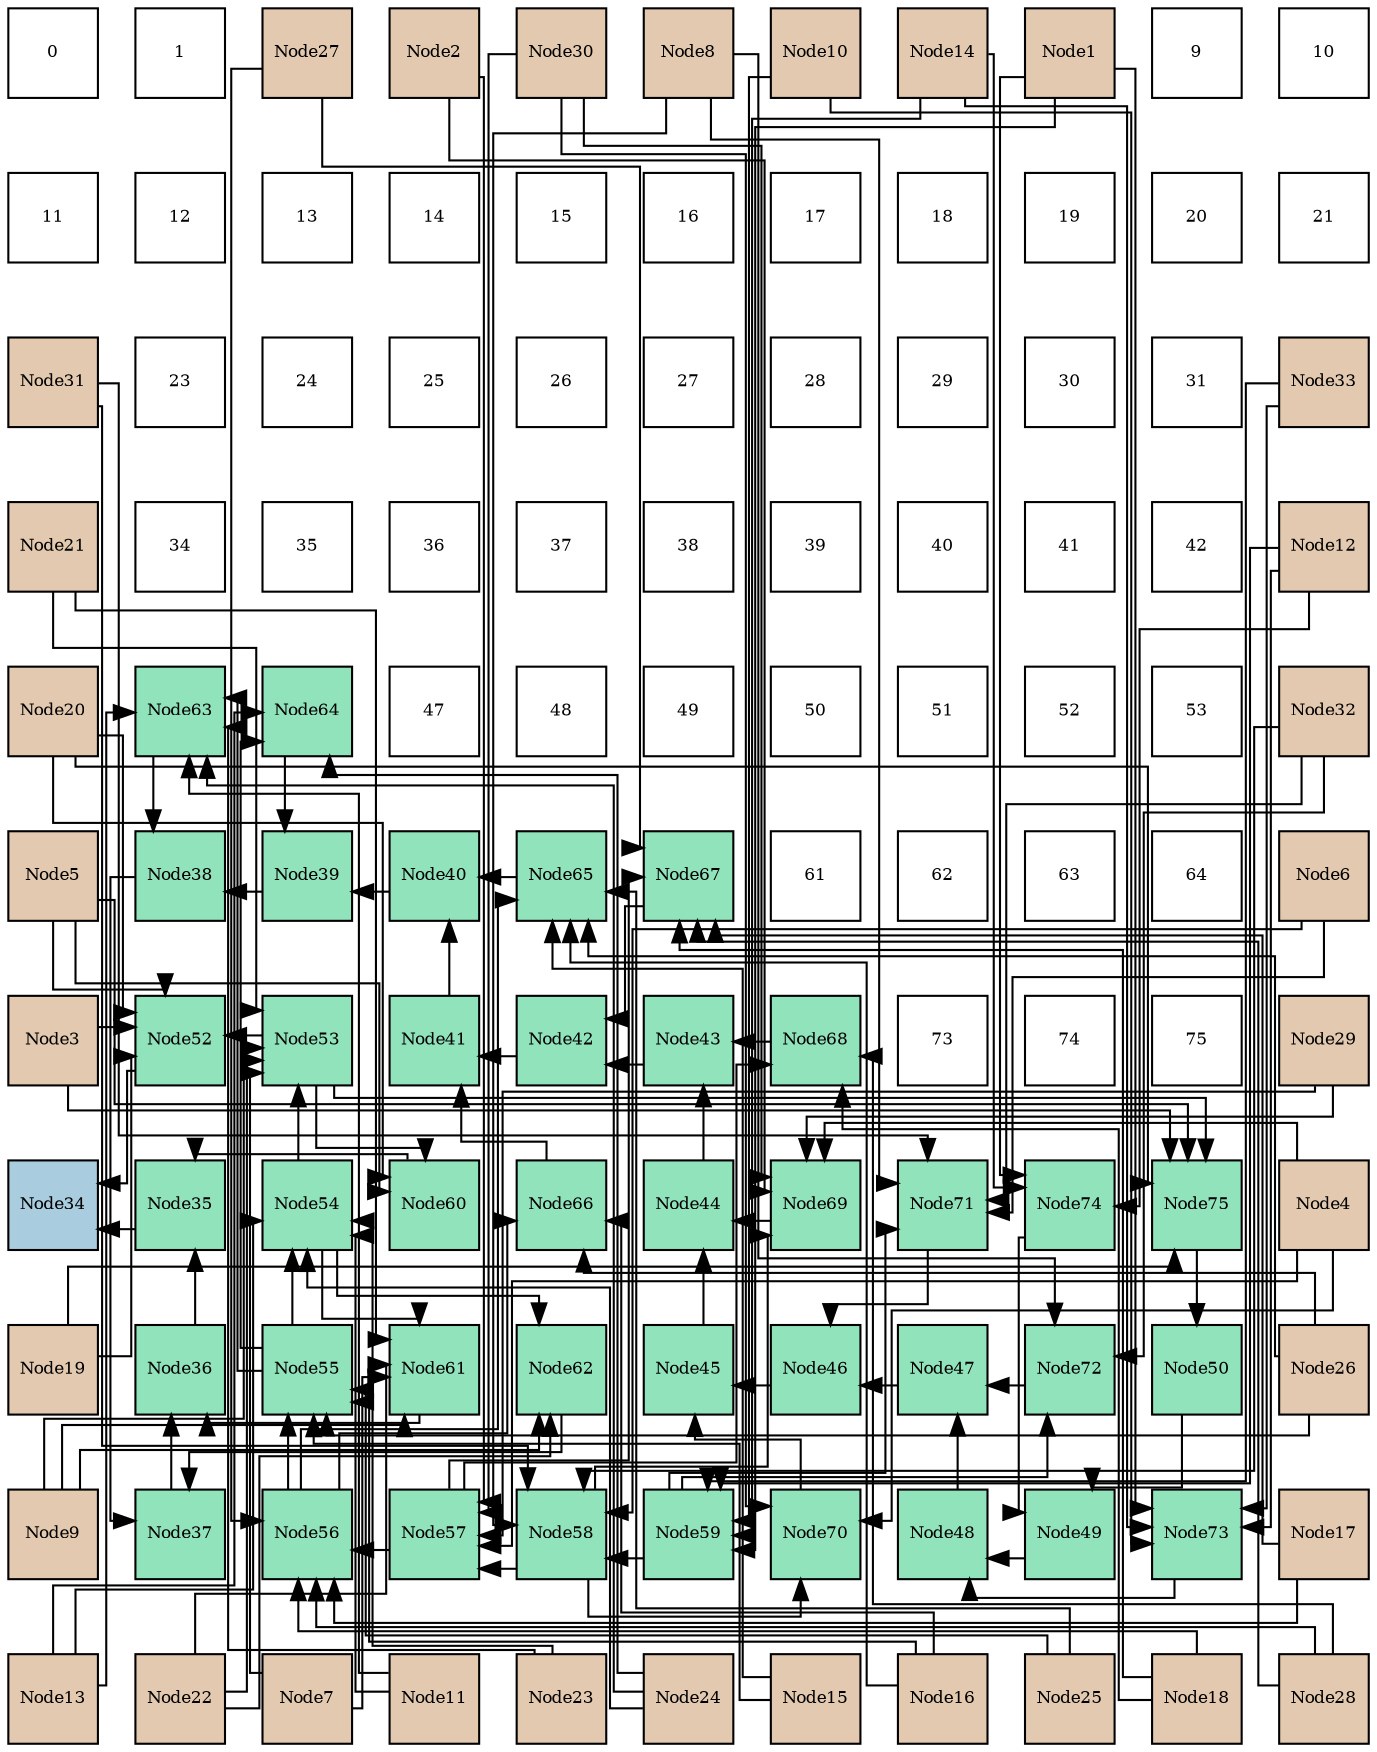 digraph layout{
 rankdir=TB;
 splines=ortho;
 node [style=filled shape=square fixedsize=true width=0.6];
0[label="0", fontsize=8, fillcolor="#ffffff"];
1[label="1", fontsize=8, fillcolor="#ffffff"];
2[label="Node27", fontsize=8, fillcolor="#e3c9af"];
3[label="Node2", fontsize=8, fillcolor="#e3c9af"];
4[label="Node30", fontsize=8, fillcolor="#e3c9af"];
5[label="Node8", fontsize=8, fillcolor="#e3c9af"];
6[label="Node10", fontsize=8, fillcolor="#e3c9af"];
7[label="Node14", fontsize=8, fillcolor="#e3c9af"];
8[label="Node1", fontsize=8, fillcolor="#e3c9af"];
9[label="9", fontsize=8, fillcolor="#ffffff"];
10[label="10", fontsize=8, fillcolor="#ffffff"];
11[label="11", fontsize=8, fillcolor="#ffffff"];
12[label="12", fontsize=8, fillcolor="#ffffff"];
13[label="13", fontsize=8, fillcolor="#ffffff"];
14[label="14", fontsize=8, fillcolor="#ffffff"];
15[label="15", fontsize=8, fillcolor="#ffffff"];
16[label="16", fontsize=8, fillcolor="#ffffff"];
17[label="17", fontsize=8, fillcolor="#ffffff"];
18[label="18", fontsize=8, fillcolor="#ffffff"];
19[label="19", fontsize=8, fillcolor="#ffffff"];
20[label="20", fontsize=8, fillcolor="#ffffff"];
21[label="21", fontsize=8, fillcolor="#ffffff"];
22[label="Node31", fontsize=8, fillcolor="#e3c9af"];
23[label="23", fontsize=8, fillcolor="#ffffff"];
24[label="24", fontsize=8, fillcolor="#ffffff"];
25[label="25", fontsize=8, fillcolor="#ffffff"];
26[label="26", fontsize=8, fillcolor="#ffffff"];
27[label="27", fontsize=8, fillcolor="#ffffff"];
28[label="28", fontsize=8, fillcolor="#ffffff"];
29[label="29", fontsize=8, fillcolor="#ffffff"];
30[label="30", fontsize=8, fillcolor="#ffffff"];
31[label="31", fontsize=8, fillcolor="#ffffff"];
32[label="Node33", fontsize=8, fillcolor="#e3c9af"];
33[label="Node21", fontsize=8, fillcolor="#e3c9af"];
34[label="34", fontsize=8, fillcolor="#ffffff"];
35[label="35", fontsize=8, fillcolor="#ffffff"];
36[label="36", fontsize=8, fillcolor="#ffffff"];
37[label="37", fontsize=8, fillcolor="#ffffff"];
38[label="38", fontsize=8, fillcolor="#ffffff"];
39[label="39", fontsize=8, fillcolor="#ffffff"];
40[label="40", fontsize=8, fillcolor="#ffffff"];
41[label="41", fontsize=8, fillcolor="#ffffff"];
42[label="42", fontsize=8, fillcolor="#ffffff"];
43[label="Node12", fontsize=8, fillcolor="#e3c9af"];
44[label="Node20", fontsize=8, fillcolor="#e3c9af"];
45[label="Node63", fontsize=8, fillcolor="#91e3bb"];
46[label="Node64", fontsize=8, fillcolor="#91e3bb"];
47[label="47", fontsize=8, fillcolor="#ffffff"];
48[label="48", fontsize=8, fillcolor="#ffffff"];
49[label="49", fontsize=8, fillcolor="#ffffff"];
50[label="50", fontsize=8, fillcolor="#ffffff"];
51[label="51", fontsize=8, fillcolor="#ffffff"];
52[label="52", fontsize=8, fillcolor="#ffffff"];
53[label="53", fontsize=8, fillcolor="#ffffff"];
54[label="Node32", fontsize=8, fillcolor="#e3c9af"];
55[label="Node5", fontsize=8, fillcolor="#e3c9af"];
56[label="Node38", fontsize=8, fillcolor="#91e3bb"];
57[label="Node39", fontsize=8, fillcolor="#91e3bb"];
58[label="Node40", fontsize=8, fillcolor="#91e3bb"];
59[label="Node65", fontsize=8, fillcolor="#91e3bb"];
60[label="Node67", fontsize=8, fillcolor="#91e3bb"];
61[label="61", fontsize=8, fillcolor="#ffffff"];
62[label="62", fontsize=8, fillcolor="#ffffff"];
63[label="63", fontsize=8, fillcolor="#ffffff"];
64[label="64", fontsize=8, fillcolor="#ffffff"];
65[label="Node6", fontsize=8, fillcolor="#e3c9af"];
66[label="Node3", fontsize=8, fillcolor="#e3c9af"];
67[label="Node52", fontsize=8, fillcolor="#91e3bb"];
68[label="Node53", fontsize=8, fillcolor="#91e3bb"];
69[label="Node41", fontsize=8, fillcolor="#91e3bb"];
70[label="Node42", fontsize=8, fillcolor="#91e3bb"];
71[label="Node43", fontsize=8, fillcolor="#91e3bb"];
72[label="Node68", fontsize=8, fillcolor="#91e3bb"];
73[label="73", fontsize=8, fillcolor="#ffffff"];
74[label="74", fontsize=8, fillcolor="#ffffff"];
75[label="75", fontsize=8, fillcolor="#ffffff"];
76[label="Node29", fontsize=8, fillcolor="#e3c9af"];
77[label="Node34", fontsize=8, fillcolor="#a9ccde"];
78[label="Node35", fontsize=8, fillcolor="#91e3bb"];
79[label="Node54", fontsize=8, fillcolor="#91e3bb"];
80[label="Node60", fontsize=8, fillcolor="#91e3bb"];
81[label="Node66", fontsize=8, fillcolor="#91e3bb"];
82[label="Node44", fontsize=8, fillcolor="#91e3bb"];
83[label="Node69", fontsize=8, fillcolor="#91e3bb"];
84[label="Node71", fontsize=8, fillcolor="#91e3bb"];
85[label="Node74", fontsize=8, fillcolor="#91e3bb"];
86[label="Node75", fontsize=8, fillcolor="#91e3bb"];
87[label="Node4", fontsize=8, fillcolor="#e3c9af"];
88[label="Node19", fontsize=8, fillcolor="#e3c9af"];
89[label="Node36", fontsize=8, fillcolor="#91e3bb"];
90[label="Node55", fontsize=8, fillcolor="#91e3bb"];
91[label="Node61", fontsize=8, fillcolor="#91e3bb"];
92[label="Node62", fontsize=8, fillcolor="#91e3bb"];
93[label="Node45", fontsize=8, fillcolor="#91e3bb"];
94[label="Node46", fontsize=8, fillcolor="#91e3bb"];
95[label="Node47", fontsize=8, fillcolor="#91e3bb"];
96[label="Node72", fontsize=8, fillcolor="#91e3bb"];
97[label="Node50", fontsize=8, fillcolor="#91e3bb"];
98[label="Node26", fontsize=8, fillcolor="#e3c9af"];
99[label="Node9", fontsize=8, fillcolor="#e3c9af"];
100[label="Node37", fontsize=8, fillcolor="#91e3bb"];
101[label="Node56", fontsize=8, fillcolor="#91e3bb"];
102[label="Node57", fontsize=8, fillcolor="#91e3bb"];
103[label="Node58", fontsize=8, fillcolor="#91e3bb"];
104[label="Node59", fontsize=8, fillcolor="#91e3bb"];
105[label="Node70", fontsize=8, fillcolor="#91e3bb"];
106[label="Node48", fontsize=8, fillcolor="#91e3bb"];
107[label="Node49", fontsize=8, fillcolor="#91e3bb"];
108[label="Node73", fontsize=8, fillcolor="#91e3bb"];
109[label="Node17", fontsize=8, fillcolor="#e3c9af"];
110[label="Node13", fontsize=8, fillcolor="#e3c9af"];
111[label="Node22", fontsize=8, fillcolor="#e3c9af"];
112[label="Node7", fontsize=8, fillcolor="#e3c9af"];
113[label="Node11", fontsize=8, fillcolor="#e3c9af"];
114[label="Node23", fontsize=8, fillcolor="#e3c9af"];
115[label="Node24", fontsize=8, fillcolor="#e3c9af"];
116[label="Node15", fontsize=8, fillcolor="#e3c9af"];
117[label="Node16", fontsize=8, fillcolor="#e3c9af"];
118[label="Node25", fontsize=8, fillcolor="#e3c9af"];
119[label="Node18", fontsize=8, fillcolor="#e3c9af"];
120[label="Node28", fontsize=8, fillcolor="#e3c9af"];
edge [constraint=false, style=vis];78 -> 77;
67 -> 77;
89 -> 78;
80 -> 78;
100 -> 89;
91 -> 89;
56 -> 100;
92 -> 100;
57 -> 56;
45 -> 56;
58 -> 57;
46 -> 57;
69 -> 58;
59 -> 58;
70 -> 69;
81 -> 69;
71 -> 70;
60 -> 70;
82 -> 71;
72 -> 71;
93 -> 82;
83 -> 82;
94 -> 93;
105 -> 93;
95 -> 94;
84 -> 94;
106 -> 95;
96 -> 95;
107 -> 106;
108 -> 106;
97 -> 107;
85 -> 107;
86 -> 97;
68 -> 67;
66 -> 67;
55 -> 67;
88 -> 67;
44 -> 67;
68 -> 80;
55 -> 80;
44 -> 80;
68 -> 86;
66 -> 86;
55 -> 86;
88 -> 86;
44 -> 86;
79 -> 68;
112 -> 68;
99 -> 68;
33 -> 68;
111 -> 68;
79 -> 91;
112 -> 91;
99 -> 91;
33 -> 91;
111 -> 91;
79 -> 92;
99 -> 92;
111 -> 92;
90 -> 79;
113 -> 79;
110 -> 79;
114 -> 79;
115 -> 79;
90 -> 45;
113 -> 45;
110 -> 45;
114 -> 45;
115 -> 45;
90 -> 46;
110 -> 46;
115 -> 46;
101 -> 90;
116 -> 90;
117 -> 90;
118 -> 90;
98 -> 90;
101 -> 59;
116 -> 59;
117 -> 59;
118 -> 59;
98 -> 59;
101 -> 81;
117 -> 81;
98 -> 81;
102 -> 101;
109 -> 101;
119 -> 101;
2 -> 101;
120 -> 101;
102 -> 60;
109 -> 60;
119 -> 60;
2 -> 60;
120 -> 60;
102 -> 72;
119 -> 72;
120 -> 72;
103 -> 102;
3 -> 102;
87 -> 102;
76 -> 102;
4 -> 102;
103 -> 83;
3 -> 83;
87 -> 83;
76 -> 83;
4 -> 83;
103 -> 105;
87 -> 105;
4 -> 105;
104 -> 103;
65 -> 103;
5 -> 103;
22 -> 103;
54 -> 103;
104 -> 84;
65 -> 84;
5 -> 84;
22 -> 84;
54 -> 84;
104 -> 96;
5 -> 96;
54 -> 96;
8 -> 104;
6 -> 104;
43 -> 104;
7 -> 104;
32 -> 104;
8 -> 108;
6 -> 108;
43 -> 108;
7 -> 108;
32 -> 108;
8 -> 85;
43 -> 85;
7 -> 85;
edge [constraint=true, style=invis];
0 -> 11 -> 22 -> 33 -> 44 -> 55 -> 66 -> 77 -> 88 -> 99 -> 110;
1 -> 12 -> 23 -> 34 -> 45 -> 56 -> 67 -> 78 -> 89 -> 100 -> 111;
2 -> 13 -> 24 -> 35 -> 46 -> 57 -> 68 -> 79 -> 90 -> 101 -> 112;
3 -> 14 -> 25 -> 36 -> 47 -> 58 -> 69 -> 80 -> 91 -> 102 -> 113;
4 -> 15 -> 26 -> 37 -> 48 -> 59 -> 70 -> 81 -> 92 -> 103 -> 114;
5 -> 16 -> 27 -> 38 -> 49 -> 60 -> 71 -> 82 -> 93 -> 104 -> 115;
6 -> 17 -> 28 -> 39 -> 50 -> 61 -> 72 -> 83 -> 94 -> 105 -> 116;
7 -> 18 -> 29 -> 40 -> 51 -> 62 -> 73 -> 84 -> 95 -> 106 -> 117;
8 -> 19 -> 30 -> 41 -> 52 -> 63 -> 74 -> 85 -> 96 -> 107 -> 118;
9 -> 20 -> 31 -> 42 -> 53 -> 64 -> 75 -> 86 -> 97 -> 108 -> 119;
10 -> 21 -> 32 -> 43 -> 54 -> 65 -> 76 -> 87 -> 98 -> 109 -> 120;
rank = same {0 -> 1 -> 2 -> 3 -> 4 -> 5 -> 6 -> 7 -> 8 -> 9 -> 10};
rank = same {11 -> 12 -> 13 -> 14 -> 15 -> 16 -> 17 -> 18 -> 19 -> 20 -> 21};
rank = same {22 -> 23 -> 24 -> 25 -> 26 -> 27 -> 28 -> 29 -> 30 -> 31 -> 32};
rank = same {33 -> 34 -> 35 -> 36 -> 37 -> 38 -> 39 -> 40 -> 41 -> 42 -> 43};
rank = same {44 -> 45 -> 46 -> 47 -> 48 -> 49 -> 50 -> 51 -> 52 -> 53 -> 54};
rank = same {55 -> 56 -> 57 -> 58 -> 59 -> 60 -> 61 -> 62 -> 63 -> 64 -> 65};
rank = same {66 -> 67 -> 68 -> 69 -> 70 -> 71 -> 72 -> 73 -> 74 -> 75 -> 76};
rank = same {77 -> 78 -> 79 -> 80 -> 81 -> 82 -> 83 -> 84 -> 85 -> 86 -> 87};
rank = same {88 -> 89 -> 90 -> 91 -> 92 -> 93 -> 94 -> 95 -> 96 -> 97 -> 98};
rank = same {99 -> 100 -> 101 -> 102 -> 103 -> 104 -> 105 -> 106 -> 107 -> 108 -> 109};
rank = same {110 -> 111 -> 112 -> 113 -> 114 -> 115 -> 116 -> 117 -> 118 -> 119 -> 120};
}
